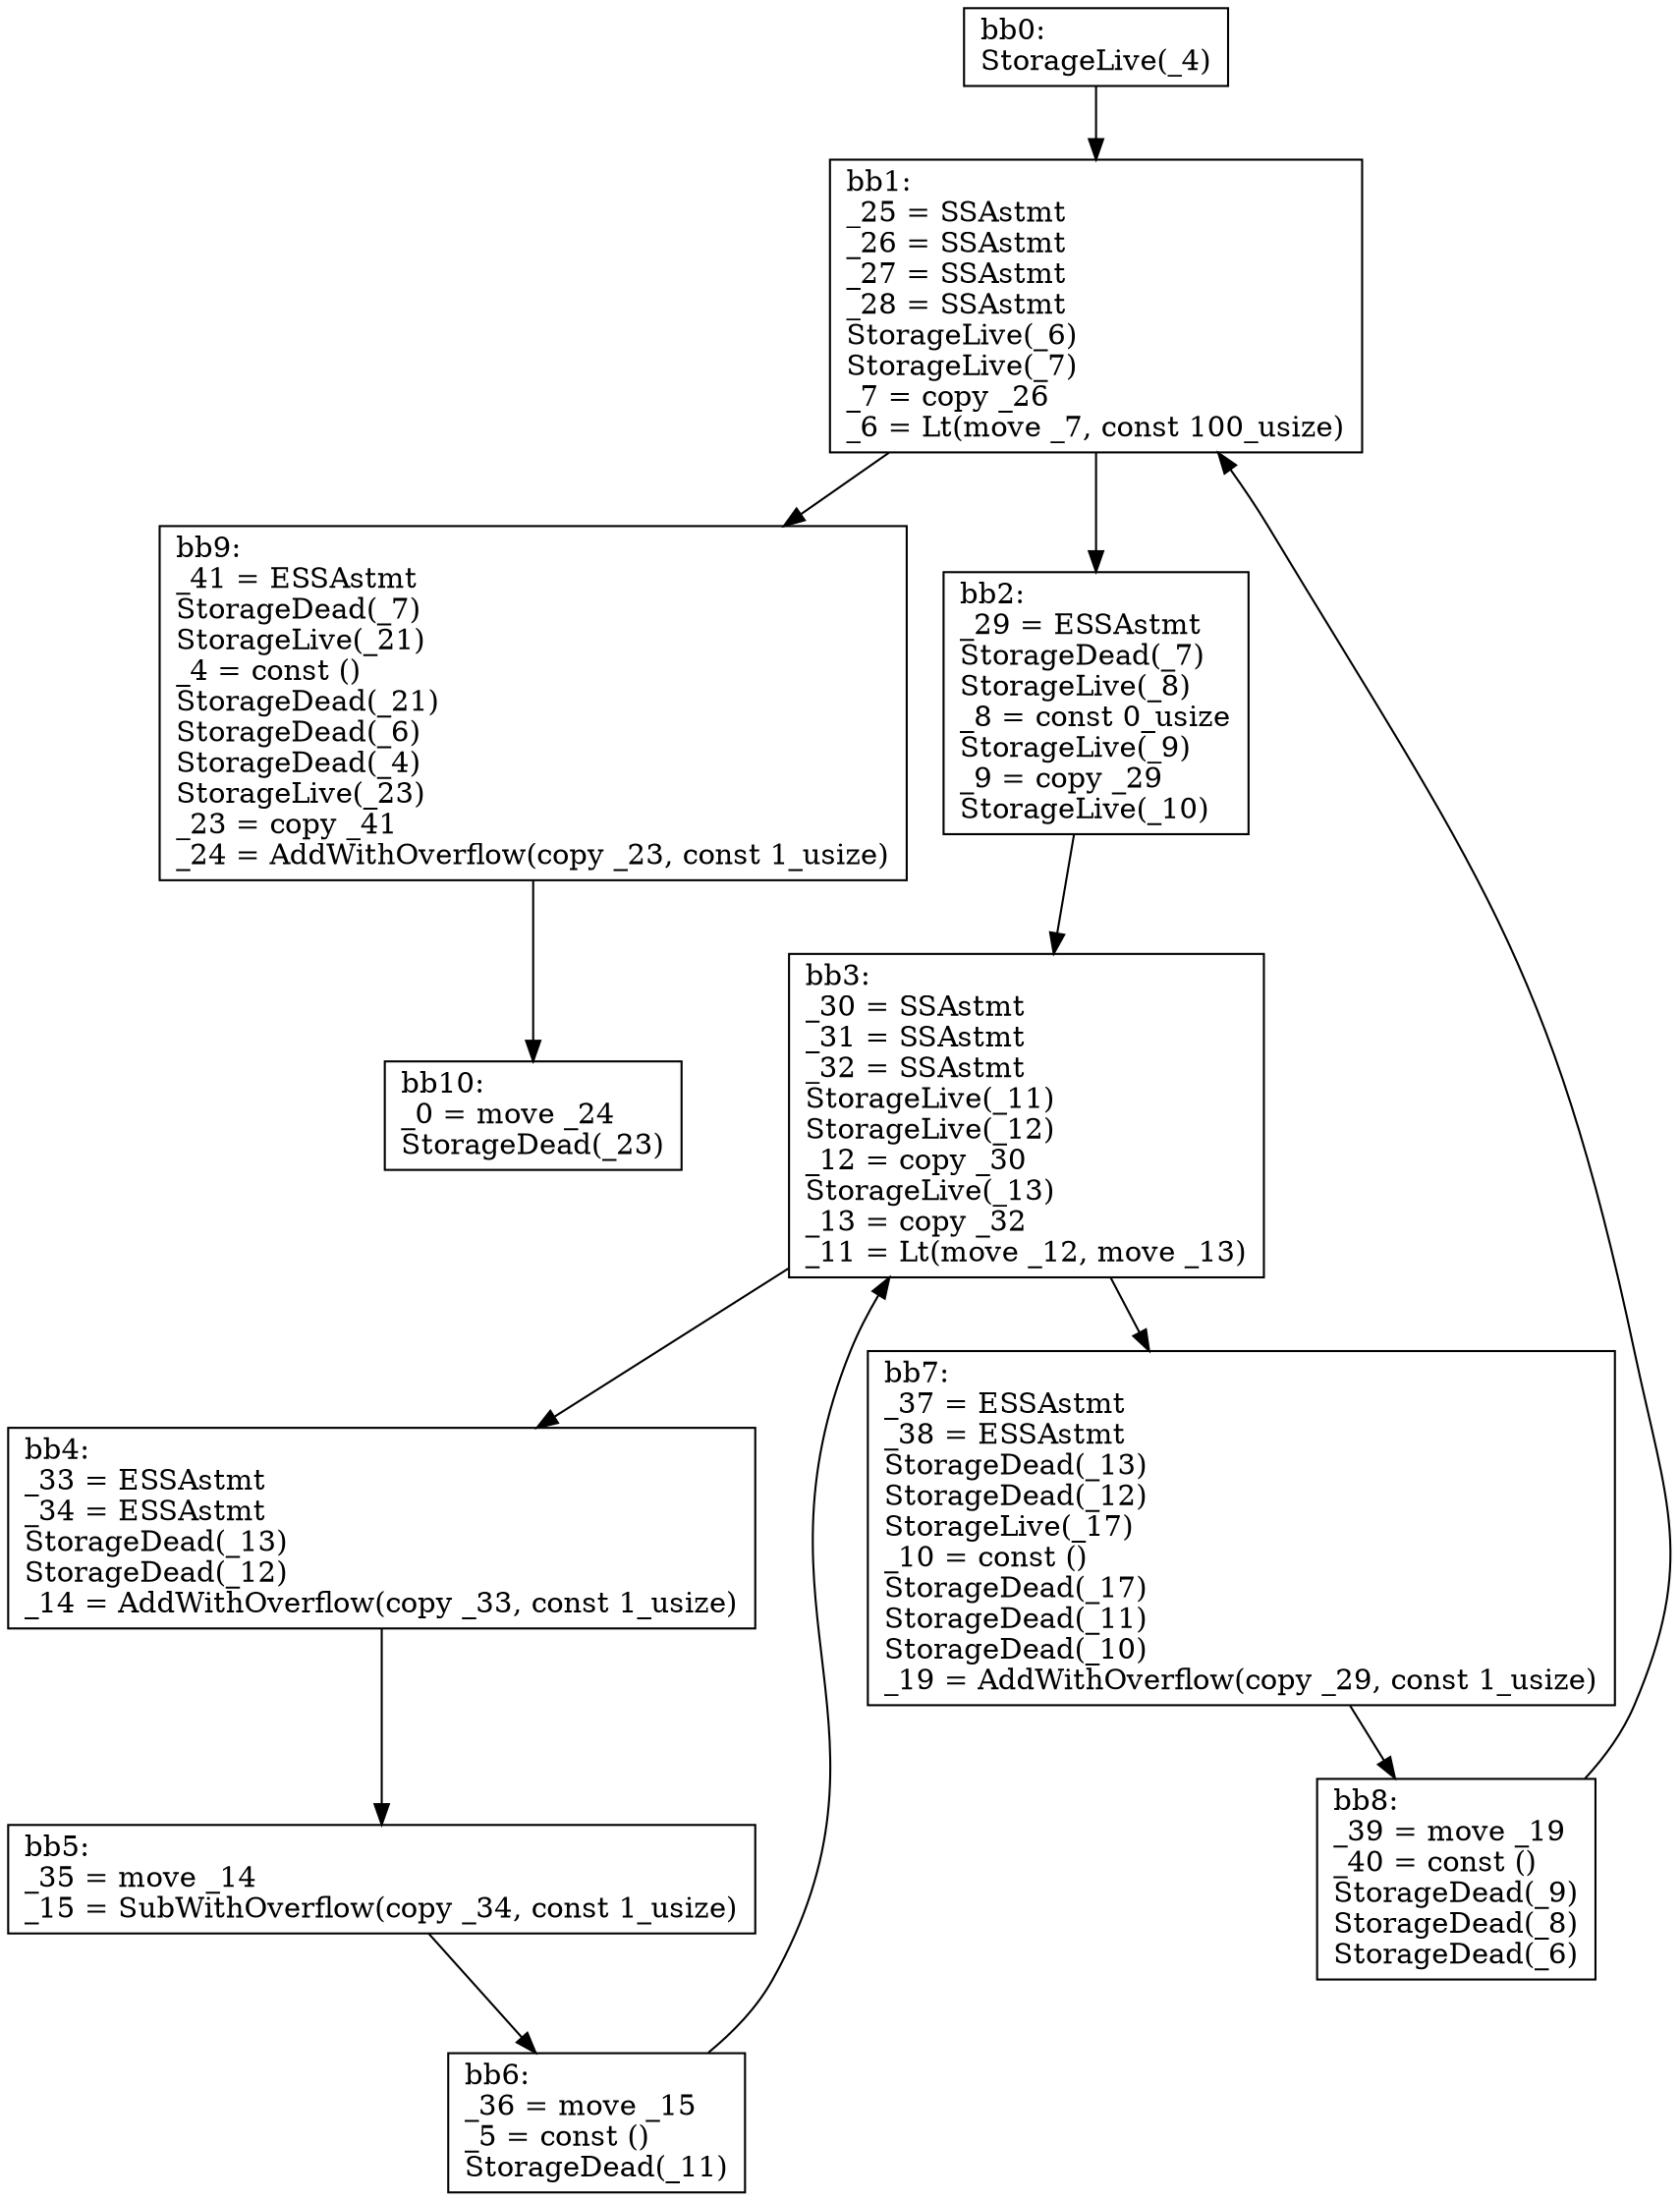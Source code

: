 digraph MIR {
  node [shape=box];
  0 [label="bb0:\lStorageLive(_4)\l"];
  0 -> 1;
  1 [label="bb1:\l_25 = SSAstmt\l_26 = SSAstmt\l_27 = SSAstmt\l_28 = SSAstmt\lStorageLive(_6)\lStorageLive(_7)\l_7 = copy _26\l_6 = Lt(move _7, const 100_usize)\l"];
  1 -> 9;
  1 -> 2;
  2 [label="bb2:\l_29 = ESSAstmt\lStorageDead(_7)\lStorageLive(_8)\l_8 = const 0_usize\lStorageLive(_9)\l_9 = copy _29\lStorageLive(_10)\l"];
  2 -> 3;
  3 [label="bb3:\l_30 = SSAstmt\l_31 = SSAstmt\l_32 = SSAstmt\lStorageLive(_11)\lStorageLive(_12)\l_12 = copy _30\lStorageLive(_13)\l_13 = copy _32\l_11 = Lt(move _12, move _13)\l"];
  3 -> 7;
  3 -> 4;
  4 [label="bb4:\l_33 = ESSAstmt\l_34 = ESSAstmt\lStorageDead(_13)\lStorageDead(_12)\l_14 = AddWithOverflow(copy _33, const 1_usize)\l"];
  4 -> 5;
  5 [label="bb5:\l_35 = move _14\l_15 = SubWithOverflow(copy _34, const 1_usize)\l"];
  5 -> 6;
  6 [label="bb6:\l_36 = move _15\l_5 = const ()\lStorageDead(_11)\l"];
  6 -> 3;
  7 [label="bb7:\l_37 = ESSAstmt\l_38 = ESSAstmt\lStorageDead(_13)\lStorageDead(_12)\lStorageLive(_17)\l_10 = const ()\lStorageDead(_17)\lStorageDead(_11)\lStorageDead(_10)\l_19 = AddWithOverflow(copy _29, const 1_usize)\l"];
  7 -> 8;
  8 [label="bb8:\l_39 = move _19\l_40 = const ()\lStorageDead(_9)\lStorageDead(_8)\lStorageDead(_6)\l"];
  8 -> 1;
  9 [label="bb9:\l_41 = ESSAstmt\lStorageDead(_7)\lStorageLive(_21)\l_4 = const ()\lStorageDead(_21)\lStorageDead(_6)\lStorageDead(_4)\lStorageLive(_23)\l_23 = copy _41\l_24 = AddWithOverflow(copy _23, const 1_usize)\l"];
  9 -> 10;
  10 [label="bb10:\l_0 = move _24\lStorageDead(_23)\l"];
}
